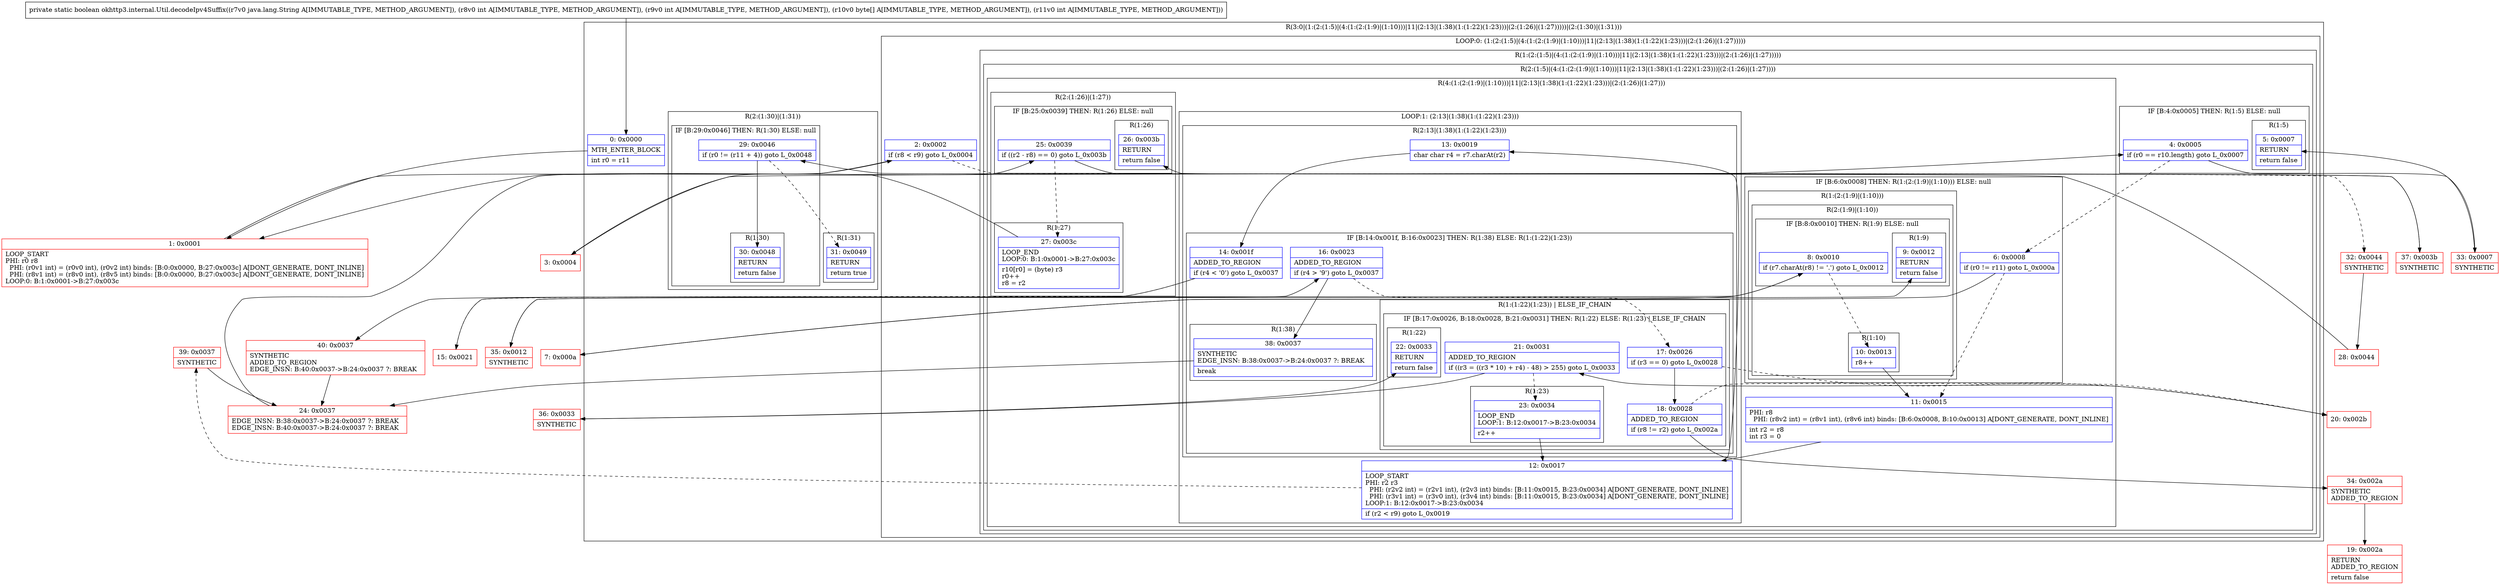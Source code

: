 digraph "CFG forokhttp3.internal.Util.decodeIpv4Suffix(Ljava\/lang\/String;II[BI)Z" {
subgraph cluster_Region_2050797375 {
label = "R(3:0|(1:(2:(1:5)|(4:(1:(2:(1:9)|(1:10)))|11|(2:13|(1:38)(1:(1:22)(1:23)))|(2:(1:26)|(1:27)))))|(2:(1:30)|(1:31)))";
node [shape=record,color=blue];
Node_0 [shape=record,label="{0\:\ 0x0000|MTH_ENTER_BLOCK\l|int r0 = r11\l}"];
subgraph cluster_LoopRegion_1989936833 {
label = "LOOP:0: (1:(2:(1:5)|(4:(1:(2:(1:9)|(1:10)))|11|(2:13|(1:38)(1:(1:22)(1:23)))|(2:(1:26)|(1:27)))))";
node [shape=record,color=blue];
Node_2 [shape=record,label="{2\:\ 0x0002|if (r8 \< r9) goto L_0x0004\l}"];
subgraph cluster_Region_1972060395 {
label = "R(1:(2:(1:5)|(4:(1:(2:(1:9)|(1:10)))|11|(2:13|(1:38)(1:(1:22)(1:23)))|(2:(1:26)|(1:27)))))";
node [shape=record,color=blue];
subgraph cluster_Region_609950399 {
label = "R(2:(1:5)|(4:(1:(2:(1:9)|(1:10)))|11|(2:13|(1:38)(1:(1:22)(1:23)))|(2:(1:26)|(1:27))))";
node [shape=record,color=blue];
subgraph cluster_IfRegion_1382712743 {
label = "IF [B:4:0x0005] THEN: R(1:5) ELSE: null";
node [shape=record,color=blue];
Node_4 [shape=record,label="{4\:\ 0x0005|if (r0 == r10.length) goto L_0x0007\l}"];
subgraph cluster_Region_1990478340 {
label = "R(1:5)";
node [shape=record,color=blue];
Node_5 [shape=record,label="{5\:\ 0x0007|RETURN\l|return false\l}"];
}
}
subgraph cluster_Region_2113710202 {
label = "R(4:(1:(2:(1:9)|(1:10)))|11|(2:13|(1:38)(1:(1:22)(1:23)))|(2:(1:26)|(1:27)))";
node [shape=record,color=blue];
subgraph cluster_IfRegion_1871800622 {
label = "IF [B:6:0x0008] THEN: R(1:(2:(1:9)|(1:10))) ELSE: null";
node [shape=record,color=blue];
Node_6 [shape=record,label="{6\:\ 0x0008|if (r0 != r11) goto L_0x000a\l}"];
subgraph cluster_Region_1612247071 {
label = "R(1:(2:(1:9)|(1:10)))";
node [shape=record,color=blue];
subgraph cluster_Region_1337686255 {
label = "R(2:(1:9)|(1:10))";
node [shape=record,color=blue];
subgraph cluster_IfRegion_860425541 {
label = "IF [B:8:0x0010] THEN: R(1:9) ELSE: null";
node [shape=record,color=blue];
Node_8 [shape=record,label="{8\:\ 0x0010|if (r7.charAt(r8) != '.') goto L_0x0012\l}"];
subgraph cluster_Region_1734968642 {
label = "R(1:9)";
node [shape=record,color=blue];
Node_9 [shape=record,label="{9\:\ 0x0012|RETURN\l|return false\l}"];
}
}
subgraph cluster_Region_1087773112 {
label = "R(1:10)";
node [shape=record,color=blue];
Node_10 [shape=record,label="{10\:\ 0x0013|r8++\l}"];
}
}
}
}
Node_11 [shape=record,label="{11\:\ 0x0015|PHI: r8 \l  PHI: (r8v2 int) = (r8v1 int), (r8v6 int) binds: [B:6:0x0008, B:10:0x0013] A[DONT_GENERATE, DONT_INLINE]\l|int r2 = r8\lint r3 = 0\l}"];
subgraph cluster_LoopRegion_520197023 {
label = "LOOP:1: (2:13|(1:38)(1:(1:22)(1:23)))";
node [shape=record,color=blue];
Node_12 [shape=record,label="{12\:\ 0x0017|LOOP_START\lPHI: r2 r3 \l  PHI: (r2v2 int) = (r2v1 int), (r2v3 int) binds: [B:11:0x0015, B:23:0x0034] A[DONT_GENERATE, DONT_INLINE]\l  PHI: (r3v1 int) = (r3v0 int), (r3v4 int) binds: [B:11:0x0015, B:23:0x0034] A[DONT_GENERATE, DONT_INLINE]\lLOOP:1: B:12:0x0017\-\>B:23:0x0034\l|if (r2 \< r9) goto L_0x0019\l}"];
subgraph cluster_Region_877967373 {
label = "R(2:13|(1:38)(1:(1:22)(1:23)))";
node [shape=record,color=blue];
Node_13 [shape=record,label="{13\:\ 0x0019|char char r4 = r7.charAt(r2)\l}"];
subgraph cluster_IfRegion_775940899 {
label = "IF [B:14:0x001f, B:16:0x0023] THEN: R(1:38) ELSE: R(1:(1:22)(1:23))";
node [shape=record,color=blue];
Node_14 [shape=record,label="{14\:\ 0x001f|ADDED_TO_REGION\l|if (r4 \< '0') goto L_0x0037\l}"];
Node_16 [shape=record,label="{16\:\ 0x0023|ADDED_TO_REGION\l|if (r4 \> '9') goto L_0x0037\l}"];
subgraph cluster_Region_1421765965 {
label = "R(1:38)";
node [shape=record,color=blue];
Node_38 [shape=record,label="{38\:\ 0x0037|SYNTHETIC\lEDGE_INSN: B:38:0x0037\-\>B:24:0x0037 ?: BREAK  \l|break\l}"];
}
subgraph cluster_Region_795238842 {
label = "R(1:(1:22)(1:23)) | ELSE_IF_CHAIN\l";
node [shape=record,color=blue];
subgraph cluster_IfRegion_754153861 {
label = "IF [B:17:0x0026, B:18:0x0028, B:21:0x0031] THEN: R(1:22) ELSE: R(1:23) | ELSE_IF_CHAIN\l";
node [shape=record,color=blue];
Node_17 [shape=record,label="{17\:\ 0x0026|if (r3 == 0) goto L_0x0028\l}"];
Node_18 [shape=record,label="{18\:\ 0x0028|ADDED_TO_REGION\l|if (r8 != r2) goto L_0x002a\l}"];
Node_21 [shape=record,label="{21\:\ 0x0031|ADDED_TO_REGION\l|if ((r3 = ((r3 * 10) + r4) \- 48) \> 255) goto L_0x0033\l}"];
subgraph cluster_Region_68067969 {
label = "R(1:22)";
node [shape=record,color=blue];
Node_22 [shape=record,label="{22\:\ 0x0033|RETURN\l|return false\l}"];
}
subgraph cluster_Region_2076003807 {
label = "R(1:23)";
node [shape=record,color=blue];
Node_23 [shape=record,label="{23\:\ 0x0034|LOOP_END\lLOOP:1: B:12:0x0017\-\>B:23:0x0034\l|r2++\l}"];
}
}
}
}
}
}
subgraph cluster_Region_1961193569 {
label = "R(2:(1:26)|(1:27))";
node [shape=record,color=blue];
subgraph cluster_IfRegion_1026628209 {
label = "IF [B:25:0x0039] THEN: R(1:26) ELSE: null";
node [shape=record,color=blue];
Node_25 [shape=record,label="{25\:\ 0x0039|if ((r2 \- r8) == 0) goto L_0x003b\l}"];
subgraph cluster_Region_1402384309 {
label = "R(1:26)";
node [shape=record,color=blue];
Node_26 [shape=record,label="{26\:\ 0x003b|RETURN\l|return false\l}"];
}
}
subgraph cluster_Region_1428881981 {
label = "R(1:27)";
node [shape=record,color=blue];
Node_27 [shape=record,label="{27\:\ 0x003c|LOOP_END\lLOOP:0: B:1:0x0001\-\>B:27:0x003c\l|r10[r0] = (byte) r3\lr0++\lr8 = r2\l}"];
}
}
}
}
}
}
subgraph cluster_Region_1331785676 {
label = "R(2:(1:30)|(1:31))";
node [shape=record,color=blue];
subgraph cluster_IfRegion_1892378292 {
label = "IF [B:29:0x0046] THEN: R(1:30) ELSE: null";
node [shape=record,color=blue];
Node_29 [shape=record,label="{29\:\ 0x0046|if (r0 != (r11 + 4)) goto L_0x0048\l}"];
subgraph cluster_Region_1049286155 {
label = "R(1:30)";
node [shape=record,color=blue];
Node_30 [shape=record,label="{30\:\ 0x0048|RETURN\l|return false\l}"];
}
}
subgraph cluster_Region_1639178179 {
label = "R(1:31)";
node [shape=record,color=blue];
Node_31 [shape=record,label="{31\:\ 0x0049|RETURN\l|return true\l}"];
}
}
}
Node_1 [shape=record,color=red,label="{1\:\ 0x0001|LOOP_START\lPHI: r0 r8 \l  PHI: (r0v1 int) = (r0v0 int), (r0v2 int) binds: [B:0:0x0000, B:27:0x003c] A[DONT_GENERATE, DONT_INLINE]\l  PHI: (r8v1 int) = (r8v0 int), (r8v5 int) binds: [B:0:0x0000, B:27:0x003c] A[DONT_GENERATE, DONT_INLINE]\lLOOP:0: B:1:0x0001\-\>B:27:0x003c\l}"];
Node_3 [shape=record,color=red,label="{3\:\ 0x0004}"];
Node_7 [shape=record,color=red,label="{7\:\ 0x000a}"];
Node_15 [shape=record,color=red,label="{15\:\ 0x0021}"];
Node_19 [shape=record,color=red,label="{19\:\ 0x002a|RETURN\lADDED_TO_REGION\l|return false\l}"];
Node_20 [shape=record,color=red,label="{20\:\ 0x002b}"];
Node_24 [shape=record,color=red,label="{24\:\ 0x0037|EDGE_INSN: B:38:0x0037\-\>B:24:0x0037 ?: BREAK  \lEDGE_INSN: B:40:0x0037\-\>B:24:0x0037 ?: BREAK  \l}"];
Node_28 [shape=record,color=red,label="{28\:\ 0x0044}"];
Node_32 [shape=record,color=red,label="{32\:\ 0x0044|SYNTHETIC\l}"];
Node_33 [shape=record,color=red,label="{33\:\ 0x0007|SYNTHETIC\l}"];
Node_34 [shape=record,color=red,label="{34\:\ 0x002a|SYNTHETIC\lADDED_TO_REGION\l}"];
Node_35 [shape=record,color=red,label="{35\:\ 0x0012|SYNTHETIC\l}"];
Node_36 [shape=record,color=red,label="{36\:\ 0x0033|SYNTHETIC\l}"];
Node_37 [shape=record,color=red,label="{37\:\ 0x003b|SYNTHETIC\l}"];
Node_39 [shape=record,color=red,label="{39\:\ 0x0037|SYNTHETIC\l}"];
Node_40 [shape=record,color=red,label="{40\:\ 0x0037|SYNTHETIC\lADDED_TO_REGION\lEDGE_INSN: B:40:0x0037\-\>B:24:0x0037 ?: BREAK  \l}"];
MethodNode[shape=record,label="{private static boolean okhttp3.internal.Util.decodeIpv4Suffix((r7v0 java.lang.String A[IMMUTABLE_TYPE, METHOD_ARGUMENT]), (r8v0 int A[IMMUTABLE_TYPE, METHOD_ARGUMENT]), (r9v0 int A[IMMUTABLE_TYPE, METHOD_ARGUMENT]), (r10v0 byte[] A[IMMUTABLE_TYPE, METHOD_ARGUMENT]), (r11v0 int A[IMMUTABLE_TYPE, METHOD_ARGUMENT])) }"];
MethodNode -> Node_0;
Node_0 -> Node_1;
Node_2 -> Node_3;
Node_2 -> Node_32[style=dashed];
Node_4 -> Node_6[style=dashed];
Node_4 -> Node_33;
Node_6 -> Node_7;
Node_6 -> Node_11[style=dashed];
Node_8 -> Node_10[style=dashed];
Node_8 -> Node_35;
Node_10 -> Node_11;
Node_11 -> Node_12;
Node_12 -> Node_13;
Node_12 -> Node_39[style=dashed];
Node_13 -> Node_14;
Node_14 -> Node_15[style=dashed];
Node_14 -> Node_40;
Node_16 -> Node_17[style=dashed];
Node_16 -> Node_38;
Node_38 -> Node_24;
Node_17 -> Node_18;
Node_17 -> Node_20[style=dashed];
Node_18 -> Node_20[style=dashed];
Node_18 -> Node_34;
Node_21 -> Node_23[style=dashed];
Node_21 -> Node_36;
Node_23 -> Node_12;
Node_25 -> Node_27[style=dashed];
Node_25 -> Node_37;
Node_27 -> Node_1;
Node_29 -> Node_30;
Node_29 -> Node_31[style=dashed];
Node_1 -> Node_2;
Node_3 -> Node_4;
Node_7 -> Node_8;
Node_15 -> Node_16;
Node_20 -> Node_21;
Node_24 -> Node_25;
Node_28 -> Node_29;
Node_32 -> Node_28;
Node_33 -> Node_5;
Node_34 -> Node_19;
Node_35 -> Node_9;
Node_36 -> Node_22;
Node_37 -> Node_26;
Node_39 -> Node_24;
Node_40 -> Node_24;
}


